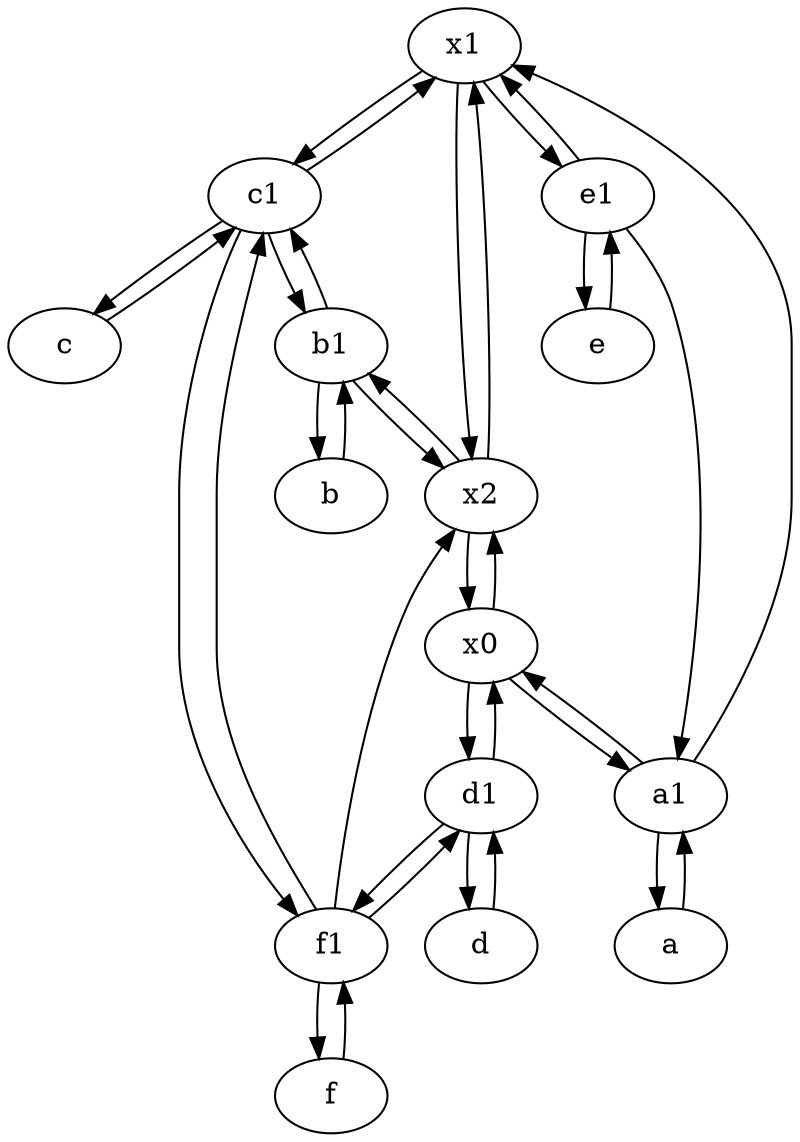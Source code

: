 digraph  {
	x1;
	e [pos="30,50!"];
	x0;
	d1 [pos="25,30!"];
	a1 [pos="40,15!"];
	c1 [pos="30,15!"];
	a [pos="40,10!"];
	f1;
	e1 [pos="25,45!"];
	b [pos="50,20!"];
	c [pos="20,10!"];
	f [pos="15,45!"];
	d [pos="20,30!"];
	x2;
	b1 [pos="45,20!"];
	b1 -> c1;
	f -> f1;
	e1 -> x1;
	x1 -> c1;
	e1 -> e;
	a1 -> a;
	a1 -> x1;
	c1 -> x1;
	f1 -> f;
	x0 -> x2;
	e -> e1;
	x2 -> x0;
	f1 -> x2;
	x2 -> b1;
	f1 -> d1;
	x1 -> x2;
	a1 -> x0;
	c1 -> f1;
	b -> b1;
	x0 -> d1;
	c1 -> c;
	x2 -> x1;
	d -> d1;
	b1 -> x2;
	f1 -> c1;
	a -> a1;
	c -> c1;
	x0 -> a1;
	d1 -> d;
	c1 -> b1;
	x1 -> e1;
	e1 -> a1;
	d1 -> x0;
	d1 -> f1;
	b1 -> b;

	}